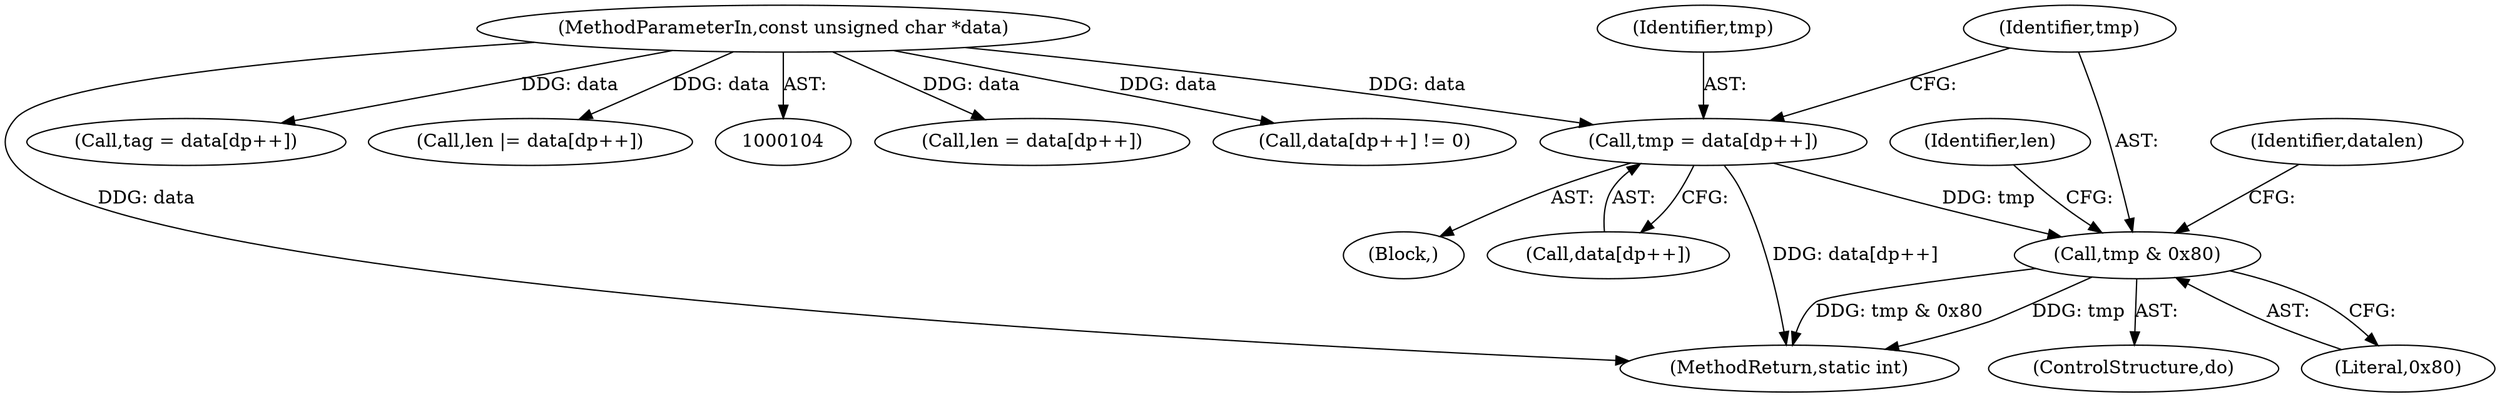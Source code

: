 digraph "0_linux_23c8a812dc3c621009e4f0e5342aa4e2ede1ceaa@array" {
"1000196" [label="(Call,tmp = data[dp++])"];
"1000105" [label="(MethodParameterIn,const unsigned char *data)"];
"1000202" [label="(Call,tmp & 0x80)"];
"1000205" [label="(Call,len = data[dp++])"];
"1000196" [label="(Call,tmp = data[dp++])"];
"1000151" [label="(Call,data[dp++] != 0)"];
"1000206" [label="(Identifier,len)"];
"1000204" [label="(Literal,0x80)"];
"1000198" [label="(Call,data[dp++])"];
"1000105" [label="(MethodParameterIn,const unsigned char *data)"];
"1000203" [label="(Identifier,tmp)"];
"1000197" [label="(Identifier,tmp)"];
"1000321" [label="(MethodReturn,static int)"];
"1000139" [label="(Call,tag = data[dp++])"];
"1000274" [label="(Call,len |= data[dp++])"];
"1000192" [label="(Identifier,datalen)"];
"1000187" [label="(Block,)"];
"1000186" [label="(ControlStructure,do)"];
"1000202" [label="(Call,tmp & 0x80)"];
"1000196" -> "1000187"  [label="AST: "];
"1000196" -> "1000198"  [label="CFG: "];
"1000197" -> "1000196"  [label="AST: "];
"1000198" -> "1000196"  [label="AST: "];
"1000203" -> "1000196"  [label="CFG: "];
"1000196" -> "1000321"  [label="DDG: data[dp++]"];
"1000105" -> "1000196"  [label="DDG: data"];
"1000196" -> "1000202"  [label="DDG: tmp"];
"1000105" -> "1000104"  [label="AST: "];
"1000105" -> "1000321"  [label="DDG: data"];
"1000105" -> "1000139"  [label="DDG: data"];
"1000105" -> "1000151"  [label="DDG: data"];
"1000105" -> "1000205"  [label="DDG: data"];
"1000105" -> "1000274"  [label="DDG: data"];
"1000202" -> "1000186"  [label="AST: "];
"1000202" -> "1000204"  [label="CFG: "];
"1000203" -> "1000202"  [label="AST: "];
"1000204" -> "1000202"  [label="AST: "];
"1000192" -> "1000202"  [label="CFG: "];
"1000206" -> "1000202"  [label="CFG: "];
"1000202" -> "1000321"  [label="DDG: tmp"];
"1000202" -> "1000321"  [label="DDG: tmp & 0x80"];
}
